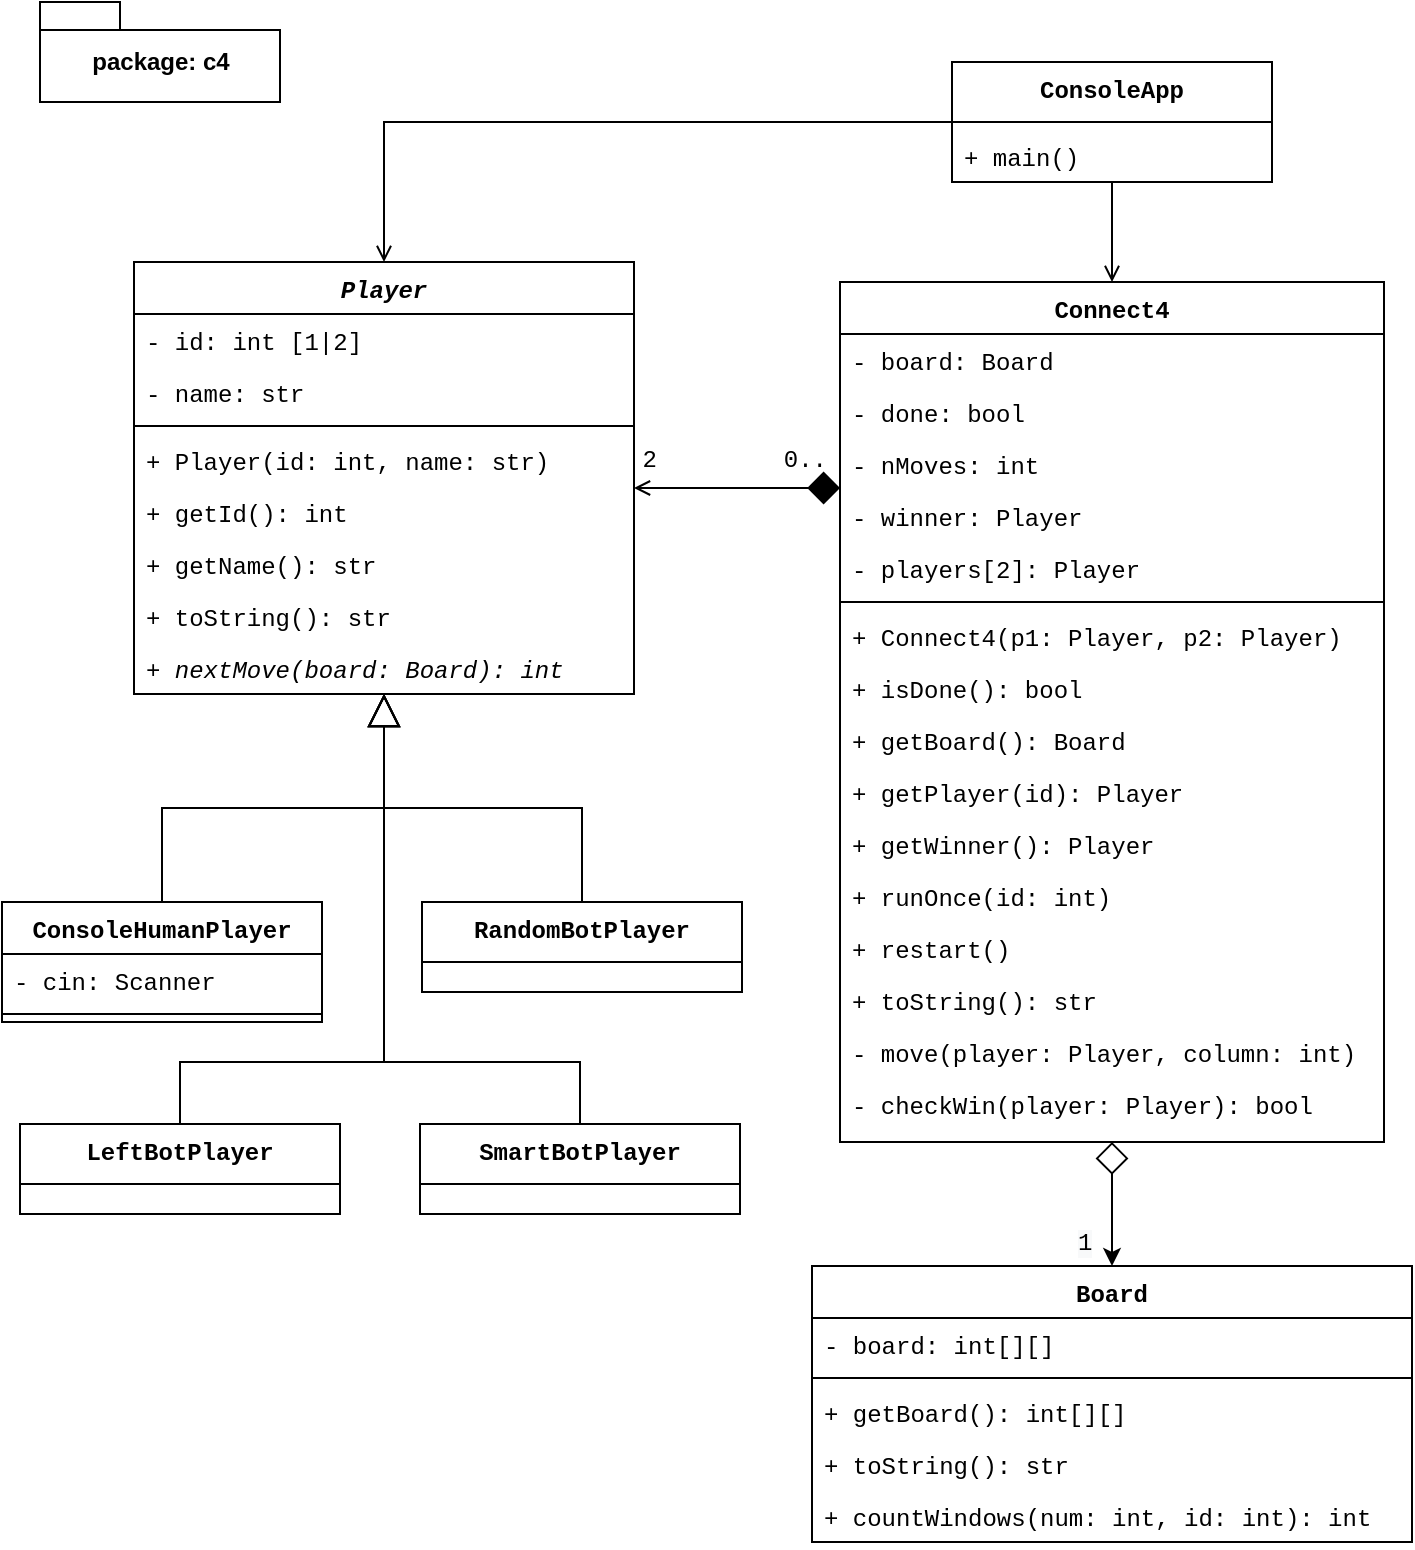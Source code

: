 <mxfile version="14.4.3" type="device"><diagram id="C5RBs43oDa-KdzZeNtuy" name="Page-1"><mxGraphModel dx="1098" dy="657" grid="1" gridSize="10" guides="1" tooltips="1" connect="1" arrows="1" fold="1" page="1" pageScale="1" pageWidth="827" pageHeight="1169" math="0" shadow="0"><root><mxCell id="WIyWlLk6GJQsqaUBKTNV-0"/><mxCell id="WIyWlLk6GJQsqaUBKTNV-1" parent="WIyWlLk6GJQsqaUBKTNV-0"/><mxCell id="aLS7c23yKKQ4hfiHpQws-1" style="edgeStyle=orthogonalEdgeStyle;rounded=0;orthogonalLoop=1;jettySize=auto;html=1;fontFamily=Courier New;startArrow=block;startFill=0;endSize=6;endArrow=none;endFill=0;startSize=14;" parent="WIyWlLk6GJQsqaUBKTNV-1" source="zkfFHV4jXpPFQw0GAbJ--0" target="Y7Sf1XmubRk1hqePaVCG-0" edge="1"><mxGeometry relative="1" as="geometry"><Array as="points"><mxPoint x="252" y="600"/><mxPoint x="150" y="600"/></Array></mxGeometry></mxCell><mxCell id="8WmmuS9TAMPvfEBO88ka-17" style="edgeStyle=orthogonalEdgeStyle;rounded=0;orthogonalLoop=1;jettySize=auto;html=1;entryX=0.5;entryY=0;entryDx=0;entryDy=0;startArrow=block;startFill=0;startSize=14;endSize=14;endArrow=none;endFill=0;" edge="1" parent="WIyWlLk6GJQsqaUBKTNV-1" source="zkfFHV4jXpPFQw0GAbJ--0" target="8WmmuS9TAMPvfEBO88ka-15"><mxGeometry relative="1" as="geometry"><Array as="points"><mxPoint x="252" y="600"/><mxPoint x="350" y="600"/></Array></mxGeometry></mxCell><mxCell id="zkfFHV4jXpPFQw0GAbJ--0" value="Player" style="swimlane;fontStyle=3;align=center;verticalAlign=top;childLayout=stackLayout;horizontal=1;startSize=26;horizontalStack=0;resizeParent=1;resizeLast=0;collapsible=1;marginBottom=0;rounded=0;shadow=0;strokeWidth=1;fontFamily=Courier New;" parent="WIyWlLk6GJQsqaUBKTNV-1" vertex="1"><mxGeometry x="127" y="200" width="250" height="216" as="geometry"><mxRectangle x="230" y="140" width="160" height="26" as="alternateBounds"/></mxGeometry></mxCell><mxCell id="zkfFHV4jXpPFQw0GAbJ--1" value="- id: int [1|2]" style="text;align=left;verticalAlign=top;spacingLeft=4;spacingRight=4;overflow=hidden;rotatable=0;points=[[0,0.5],[1,0.5]];portConstraint=eastwest;fontFamily=Courier New;" parent="zkfFHV4jXpPFQw0GAbJ--0" vertex="1"><mxGeometry y="26" width="250" height="26" as="geometry"/></mxCell><mxCell id="zkfFHV4jXpPFQw0GAbJ--2" value="- name: str" style="text;align=left;verticalAlign=top;spacingLeft=4;spacingRight=4;overflow=hidden;rotatable=0;points=[[0,0.5],[1,0.5]];portConstraint=eastwest;rounded=0;shadow=0;html=0;fontFamily=Courier New;" parent="zkfFHV4jXpPFQw0GAbJ--0" vertex="1"><mxGeometry y="52" width="250" height="26" as="geometry"/></mxCell><mxCell id="zkfFHV4jXpPFQw0GAbJ--4" value="" style="line;html=1;strokeWidth=1;align=left;verticalAlign=middle;spacingTop=-1;spacingLeft=3;spacingRight=3;rotatable=0;labelPosition=right;points=[];portConstraint=eastwest;fontFamily=Courier New;" parent="zkfFHV4jXpPFQw0GAbJ--0" vertex="1"><mxGeometry y="78" width="250" height="8" as="geometry"/></mxCell><mxCell id="aLS7c23yKKQ4hfiHpQws-0" value="+ Player(id: int, name: str)" style="text;align=left;verticalAlign=top;spacingLeft=4;spacingRight=4;overflow=hidden;rotatable=0;points=[[0,0.5],[1,0.5]];portConstraint=eastwest;fontFamily=Courier New;" parent="zkfFHV4jXpPFQw0GAbJ--0" vertex="1"><mxGeometry y="86" width="250" height="26" as="geometry"/></mxCell><mxCell id="K3Dczj70vO66M3RNr7J7-17" value="+ getId(): int" style="text;align=left;verticalAlign=top;spacingLeft=4;spacingRight=4;overflow=hidden;rotatable=0;points=[[0,0.5],[1,0.5]];portConstraint=eastwest;fontFamily=Courier New;" parent="zkfFHV4jXpPFQw0GAbJ--0" vertex="1"><mxGeometry y="112" width="250" height="26" as="geometry"/></mxCell><mxCell id="K3Dczj70vO66M3RNr7J7-18" value="+ getName(): str" style="text;align=left;verticalAlign=top;spacingLeft=4;spacingRight=4;overflow=hidden;rotatable=0;points=[[0,0.5],[1,0.5]];portConstraint=eastwest;fontFamily=Courier New;" parent="zkfFHV4jXpPFQw0GAbJ--0" vertex="1"><mxGeometry y="138" width="250" height="26" as="geometry"/></mxCell><mxCell id="K3Dczj70vO66M3RNr7J7-21" value="+ toString(): str" style="text;align=left;verticalAlign=top;spacingLeft=4;spacingRight=4;overflow=hidden;rotatable=0;points=[[0,0.5],[1,0.5]];portConstraint=eastwest;fontFamily=Courier New;" parent="zkfFHV4jXpPFQw0GAbJ--0" vertex="1"><mxGeometry y="164" width="250" height="26" as="geometry"/></mxCell><mxCell id="zkfFHV4jXpPFQw0GAbJ--5" value="+ nextMove(board: Board): int" style="text;align=left;verticalAlign=top;spacingLeft=4;spacingRight=4;overflow=hidden;rotatable=0;points=[[0,0.5],[1,0.5]];portConstraint=eastwest;fontStyle=2;fontFamily=Courier New;" parent="zkfFHV4jXpPFQw0GAbJ--0" vertex="1"><mxGeometry y="190" width="250" height="26" as="geometry"/></mxCell><mxCell id="8WmmuS9TAMPvfEBO88ka-4" style="edgeStyle=orthogonalEdgeStyle;rounded=0;orthogonalLoop=1;jettySize=auto;html=1;startSize=14;startArrow=diamond;startFill=0;" edge="1" parent="WIyWlLk6GJQsqaUBKTNV-1" source="zkfFHV4jXpPFQw0GAbJ--17" target="8WmmuS9TAMPvfEBO88ka-1"><mxGeometry relative="1" as="geometry"/></mxCell><mxCell id="zkfFHV4jXpPFQw0GAbJ--17" value="Connect4" style="swimlane;fontStyle=1;align=center;verticalAlign=top;childLayout=stackLayout;horizontal=1;startSize=26;horizontalStack=0;resizeParent=1;resizeLast=0;collapsible=1;marginBottom=0;rounded=0;shadow=0;strokeWidth=1;fontFamily=Courier New;" parent="WIyWlLk6GJQsqaUBKTNV-1" vertex="1"><mxGeometry x="480" y="210" width="272" height="430" as="geometry"><mxRectangle x="550" y="140" width="160" height="26" as="alternateBounds"/></mxGeometry></mxCell><mxCell id="zkfFHV4jXpPFQw0GAbJ--18" value="- board: Board" style="text;align=left;verticalAlign=top;spacingLeft=4;spacingRight=4;overflow=hidden;rotatable=0;points=[[0,0.5],[1,0.5]];portConstraint=eastwest;fontFamily=Courier New;" parent="zkfFHV4jXpPFQw0GAbJ--17" vertex="1"><mxGeometry y="26" width="272" height="26" as="geometry"/></mxCell><mxCell id="K3Dczj70vO66M3RNr7J7-7" value="- done: bool" style="text;align=left;verticalAlign=top;spacingLeft=4;spacingRight=4;overflow=hidden;rotatable=0;points=[[0,0.5],[1,0.5]];portConstraint=eastwest;fontFamily=Courier New;" parent="zkfFHV4jXpPFQw0GAbJ--17" vertex="1"><mxGeometry y="52" width="272" height="26" as="geometry"/></mxCell><mxCell id="Y7Sf1XmubRk1hqePaVCG-4" value="- nMoves: int" style="text;align=left;verticalAlign=top;spacingLeft=4;spacingRight=4;overflow=hidden;rotatable=0;points=[[0,0.5],[1,0.5]];portConstraint=eastwest;fontFamily=Courier New;" parent="zkfFHV4jXpPFQw0GAbJ--17" vertex="1"><mxGeometry y="78" width="272" height="26" as="geometry"/></mxCell><mxCell id="Y7Sf1XmubRk1hqePaVCG-6" value="- winner: Player" style="text;align=left;verticalAlign=top;spacingLeft=4;spacingRight=4;overflow=hidden;rotatable=0;points=[[0,0.5],[1,0.5]];portConstraint=eastwest;fontFamily=Courier New;" parent="zkfFHV4jXpPFQw0GAbJ--17" vertex="1"><mxGeometry y="104" width="272" height="26" as="geometry"/></mxCell><mxCell id="K3Dczj70vO66M3RNr7J7-20" value="- players[2]: Player" style="text;align=left;verticalAlign=top;spacingLeft=4;spacingRight=4;overflow=hidden;rotatable=0;points=[[0,0.5],[1,0.5]];portConstraint=eastwest;fontFamily=Courier New;" parent="zkfFHV4jXpPFQw0GAbJ--17" vertex="1"><mxGeometry y="130" width="272" height="26" as="geometry"/></mxCell><mxCell id="zkfFHV4jXpPFQw0GAbJ--23" value="" style="line;html=1;strokeWidth=1;align=left;verticalAlign=middle;spacingTop=-1;spacingLeft=3;spacingRight=3;rotatable=0;labelPosition=right;points=[];portConstraint=eastwest;fontFamily=Courier New;" parent="zkfFHV4jXpPFQw0GAbJ--17" vertex="1"><mxGeometry y="156" width="272" height="8" as="geometry"/></mxCell><mxCell id="K3Dczj70vO66M3RNr7J7-8" value="+ Connect4(p1: Player, p2: Player)" style="text;align=left;verticalAlign=top;spacingLeft=4;spacingRight=4;overflow=hidden;rotatable=0;points=[[0,0.5],[1,0.5]];portConstraint=eastwest;fontFamily=Courier New;" parent="zkfFHV4jXpPFQw0GAbJ--17" vertex="1"><mxGeometry y="164" width="272" height="26" as="geometry"/></mxCell><mxCell id="8WmmuS9TAMPvfEBO88ka-11" value="+ isDone(): bool" style="text;align=left;verticalAlign=top;spacingLeft=4;spacingRight=4;overflow=hidden;rotatable=0;points=[[0,0.5],[1,0.5]];portConstraint=eastwest;fontFamily=Courier New;" vertex="1" parent="zkfFHV4jXpPFQw0GAbJ--17"><mxGeometry y="190" width="272" height="26" as="geometry"/></mxCell><mxCell id="K3Dczj70vO66M3RNr7J7-15" value="+ getBoard(): Board" style="text;align=left;verticalAlign=top;spacingLeft=4;spacingRight=4;overflow=hidden;rotatable=0;points=[[0,0.5],[1,0.5]];portConstraint=eastwest;fontFamily=Courier New;" parent="zkfFHV4jXpPFQw0GAbJ--17" vertex="1"><mxGeometry y="216" width="272" height="26" as="geometry"/></mxCell><mxCell id="Y7Sf1XmubRk1hqePaVCG-7" value="+ getPlayer(id): Player" style="text;align=left;verticalAlign=top;spacingLeft=4;spacingRight=4;overflow=hidden;rotatable=0;points=[[0,0.5],[1,0.5]];portConstraint=eastwest;fontFamily=Courier New;" parent="zkfFHV4jXpPFQw0GAbJ--17" vertex="1"><mxGeometry y="242" width="272" height="26" as="geometry"/></mxCell><mxCell id="Y7Sf1XmubRk1hqePaVCG-9" value="+ getWinner(): Player" style="text;align=left;verticalAlign=top;spacingLeft=4;spacingRight=4;overflow=hidden;rotatable=0;points=[[0,0.5],[1,0.5]];portConstraint=eastwest;fontFamily=Courier New;" parent="zkfFHV4jXpPFQw0GAbJ--17" vertex="1"><mxGeometry y="268" width="272" height="26" as="geometry"/></mxCell><mxCell id="K3Dczj70vO66M3RNr7J7-9" value="+ runOnce(id: int)" style="text;align=left;verticalAlign=top;spacingLeft=4;spacingRight=4;overflow=hidden;rotatable=0;points=[[0,0.5],[1,0.5]];portConstraint=eastwest;fontFamily=Courier New;" parent="zkfFHV4jXpPFQw0GAbJ--17" vertex="1"><mxGeometry y="294" width="272" height="26" as="geometry"/></mxCell><mxCell id="Y7Sf1XmubRk1hqePaVCG-5" value="+ restart()" style="text;align=left;verticalAlign=top;spacingLeft=4;spacingRight=4;overflow=hidden;rotatable=0;points=[[0,0.5],[1,0.5]];portConstraint=eastwest;fontFamily=Courier New;" parent="zkfFHV4jXpPFQw0GAbJ--17" vertex="1"><mxGeometry y="320" width="272" height="26" as="geometry"/></mxCell><mxCell id="8WmmuS9TAMPvfEBO88ka-7" value="+ toString(): str" style="text;align=left;verticalAlign=top;spacingLeft=4;spacingRight=4;overflow=hidden;rotatable=0;points=[[0,0.5],[1,0.5]];portConstraint=eastwest;fontFamily=Courier New;" vertex="1" parent="zkfFHV4jXpPFQw0GAbJ--17"><mxGeometry y="346" width="272" height="26" as="geometry"/></mxCell><mxCell id="zkfFHV4jXpPFQw0GAbJ--25" value="- move(player: Player, column: int)" style="text;align=left;verticalAlign=top;spacingLeft=4;spacingRight=4;overflow=hidden;rotatable=0;points=[[0,0.5],[1,0.5]];portConstraint=eastwest;fontFamily=Courier New;" parent="zkfFHV4jXpPFQw0GAbJ--17" vertex="1"><mxGeometry y="372" width="272" height="26" as="geometry"/></mxCell><mxCell id="zkfFHV4jXpPFQw0GAbJ--24" value="- checkWin(player: Player): bool" style="text;align=left;verticalAlign=top;spacingLeft=4;spacingRight=4;overflow=hidden;rotatable=0;points=[[0,0.5],[1,0.5]];portConstraint=eastwest;fontFamily=Courier New;" parent="zkfFHV4jXpPFQw0GAbJ--17" vertex="1"><mxGeometry y="398" width="272" height="26" as="geometry"/></mxCell><mxCell id="zkfFHV4jXpPFQw0GAbJ--26" value="" style="endArrow=diamond;shadow=0;strokeWidth=1;rounded=0;endFill=1;edgeStyle=elbowEdgeStyle;elbow=vertical;startArrow=open;startFill=0;startSize=6;endSize=14;fontFamily=Courier New;" parent="WIyWlLk6GJQsqaUBKTNV-1" source="zkfFHV4jXpPFQw0GAbJ--0" target="zkfFHV4jXpPFQw0GAbJ--17" edge="1"><mxGeometry x="0.5" y="41" relative="1" as="geometry"><mxPoint x="326" y="322" as="sourcePoint"/><mxPoint x="486" y="322" as="targetPoint"/><mxPoint x="-40" y="32" as="offset"/></mxGeometry></mxCell><mxCell id="zkfFHV4jXpPFQw0GAbJ--28" value="2" style="resizable=0;align=right;verticalAlign=bottom;labelBackgroundColor=none;fontSize=12;fontFamily=Courier New;" parent="zkfFHV4jXpPFQw0GAbJ--26" connectable="0" vertex="1"><mxGeometry x="1" relative="1" as="geometry"><mxPoint x="-90" y="-6" as="offset"/></mxGeometry></mxCell><mxCell id="K3Dczj70vO66M3RNr7J7-2" style="edgeStyle=orthogonalEdgeStyle;rounded=0;orthogonalLoop=1;jettySize=auto;html=1;exitX=0.5;exitY=0;exitDx=0;exitDy=0;entryX=0.5;entryY=1;entryDx=0;entryDy=0;endArrow=block;endFill=0;endSize=14;fontFamily=Courier New;" parent="WIyWlLk6GJQsqaUBKTNV-1" source="K3Dczj70vO66M3RNr7J7-0" target="zkfFHV4jXpPFQw0GAbJ--0" edge="1"><mxGeometry relative="1" as="geometry"><mxPoint x="146" y="530" as="targetPoint"/></mxGeometry></mxCell><mxCell id="K3Dczj70vO66M3RNr7J7-0" value="ConsoleHumanPlayer" style="swimlane;fontStyle=1;align=center;verticalAlign=top;childLayout=stackLayout;horizontal=1;startSize=26;horizontalStack=0;resizeParent=1;resizeLast=0;collapsible=1;marginBottom=0;rounded=0;shadow=0;strokeWidth=1;swimlaneLine=1;fontFamily=Courier New;" parent="WIyWlLk6GJQsqaUBKTNV-1" vertex="1"><mxGeometry x="61" y="520" width="160" height="60" as="geometry"><mxRectangle x="130" y="380" width="160" height="26" as="alternateBounds"/></mxGeometry></mxCell><mxCell id="K3Dczj70vO66M3RNr7J7-19" value="- cin: Scanner" style="text;align=left;verticalAlign=top;spacingLeft=4;spacingRight=4;overflow=hidden;rotatable=0;points=[[0,0.5],[1,0.5]];portConstraint=eastwest;rounded=0;shadow=0;html=0;fontFamily=Courier New;" parent="K3Dczj70vO66M3RNr7J7-0" vertex="1"><mxGeometry y="26" width="160" height="26" as="geometry"/></mxCell><mxCell id="K3Dczj70vO66M3RNr7J7-1" value="" style="line;html=1;strokeWidth=1;align=left;verticalAlign=middle;spacingTop=-1;spacingLeft=3;spacingRight=3;rotatable=0;labelPosition=right;points=[];portConstraint=eastwest;fontFamily=Courier New;" parent="K3Dczj70vO66M3RNr7J7-0" vertex="1"><mxGeometry y="52" width="160" height="8" as="geometry"/></mxCell><mxCell id="K3Dczj70vO66M3RNr7J7-5" style="edgeStyle=orthogonalEdgeStyle;rounded=0;orthogonalLoop=1;jettySize=auto;html=1;entryX=0.5;entryY=1;entryDx=0;entryDy=0;endArrow=block;endFill=0;endSize=14;fontFamily=Courier New;" parent="WIyWlLk6GJQsqaUBKTNV-1" source="K3Dczj70vO66M3RNr7J7-3" target="zkfFHV4jXpPFQw0GAbJ--0" edge="1"><mxGeometry relative="1" as="geometry"><mxPoint x="356" y="530" as="targetPoint"/></mxGeometry></mxCell><mxCell id="K3Dczj70vO66M3RNr7J7-3" value="RandomBotPlayer" style="swimlane;fontStyle=1;align=center;verticalAlign=top;childLayout=stackLayout;horizontal=1;startSize=26;horizontalStack=0;resizeParent=1;resizeLast=0;collapsible=1;marginBottom=0;rounded=0;shadow=0;strokeWidth=1;swimlaneLine=0;fontFamily=Courier New;" parent="WIyWlLk6GJQsqaUBKTNV-1" vertex="1"><mxGeometry x="271" y="520" width="160" height="45" as="geometry"><mxRectangle x="130" y="380" width="160" height="26" as="alternateBounds"/></mxGeometry></mxCell><mxCell id="K3Dczj70vO66M3RNr7J7-4" value="" style="line;html=1;strokeWidth=1;align=left;verticalAlign=middle;spacingTop=-1;spacingLeft=3;spacingRight=3;rotatable=0;labelPosition=right;points=[];portConstraint=eastwest;fontFamily=Courier New;" parent="K3Dczj70vO66M3RNr7J7-3" vertex="1"><mxGeometry y="26" width="160" height="8" as="geometry"/></mxCell><mxCell id="K3Dczj70vO66M3RNr7J7-13" style="edgeStyle=orthogonalEdgeStyle;rounded=0;orthogonalLoop=1;jettySize=auto;html=1;startArrow=open;startFill=0;startSize=6;endArrow=none;endFill=0;endSize=10;fontFamily=Courier New;" parent="WIyWlLk6GJQsqaUBKTNV-1" source="zkfFHV4jXpPFQw0GAbJ--17" target="K3Dczj70vO66M3RNr7J7-10" edge="1"><mxGeometry relative="1" as="geometry"/></mxCell><mxCell id="K3Dczj70vO66M3RNr7J7-16" style="edgeStyle=orthogonalEdgeStyle;rounded=0;orthogonalLoop=1;jettySize=auto;html=1;startArrow=open;startFill=0;startSize=6;endArrow=none;endFill=0;endSize=10;exitX=0.5;exitY=0;exitDx=0;exitDy=0;entryX=0;entryY=0.5;entryDx=0;entryDy=0;fontFamily=Courier New;" parent="WIyWlLk6GJQsqaUBKTNV-1" source="zkfFHV4jXpPFQw0GAbJ--0" target="K3Dczj70vO66M3RNr7J7-10" edge="1"><mxGeometry relative="1" as="geometry"/></mxCell><mxCell id="K3Dczj70vO66M3RNr7J7-10" value="ConsoleApp" style="swimlane;fontStyle=1;align=center;verticalAlign=top;childLayout=stackLayout;horizontal=1;startSize=26;horizontalStack=0;resizeParent=1;resizeLast=0;collapsible=1;marginBottom=0;rounded=0;shadow=0;strokeWidth=1;swimlaneLine=0;fontFamily=Courier New;" parent="WIyWlLk6GJQsqaUBKTNV-1" vertex="1"><mxGeometry x="536" y="100" width="160" height="60" as="geometry"><mxRectangle x="130" y="380" width="160" height="26" as="alternateBounds"/></mxGeometry></mxCell><mxCell id="K3Dczj70vO66M3RNr7J7-11" value="" style="line;html=1;strokeWidth=1;align=left;verticalAlign=middle;spacingTop=-1;spacingLeft=3;spacingRight=3;rotatable=0;labelPosition=right;points=[];portConstraint=eastwest;fontFamily=Courier New;" parent="K3Dczj70vO66M3RNr7J7-10" vertex="1"><mxGeometry y="26" width="160" height="8" as="geometry"/></mxCell><mxCell id="K3Dczj70vO66M3RNr7J7-12" value="+ main()" style="text;align=left;verticalAlign=top;spacingLeft=4;spacingRight=4;overflow=hidden;rotatable=0;points=[[0,0.5],[1,0.5]];portConstraint=eastwest;fontFamily=Courier New;" parent="K3Dczj70vO66M3RNr7J7-10" vertex="1"><mxGeometry y="34" width="160" height="26" as="geometry"/></mxCell><mxCell id="Y7Sf1XmubRk1hqePaVCG-0" value="LeftBotPlayer" style="swimlane;fontStyle=1;align=center;verticalAlign=top;childLayout=stackLayout;horizontal=1;startSize=26;horizontalStack=0;resizeParent=1;resizeLast=0;collapsible=1;marginBottom=0;rounded=0;shadow=0;strokeWidth=1;swimlaneLine=0;fontFamily=Courier New;" parent="WIyWlLk6GJQsqaUBKTNV-1" vertex="1"><mxGeometry x="70" y="631" width="160" height="45" as="geometry"><mxRectangle x="130" y="380" width="160" height="26" as="alternateBounds"/></mxGeometry></mxCell><mxCell id="Y7Sf1XmubRk1hqePaVCG-1" value="" style="line;html=1;strokeWidth=1;align=left;verticalAlign=middle;spacingTop=-1;spacingLeft=3;spacingRight=3;rotatable=0;labelPosition=right;points=[];portConstraint=eastwest;fontFamily=Courier New;" parent="Y7Sf1XmubRk1hqePaVCG-0" vertex="1"><mxGeometry y="26" width="160" height="8" as="geometry"/></mxCell><mxCell id="8WmmuS9TAMPvfEBO88ka-1" value="Board" style="swimlane;fontStyle=1;align=center;verticalAlign=top;childLayout=stackLayout;horizontal=1;startSize=26;horizontalStack=0;resizeParent=1;resizeLast=0;collapsible=1;marginBottom=0;rounded=0;shadow=0;strokeWidth=1;swimlaneLine=1;fontFamily=Courier New;" vertex="1" parent="WIyWlLk6GJQsqaUBKTNV-1"><mxGeometry x="466" y="702" width="300" height="138" as="geometry"><mxRectangle x="130" y="380" width="160" height="26" as="alternateBounds"/></mxGeometry></mxCell><mxCell id="8WmmuS9TAMPvfEBO88ka-6" value="- board: int[][]" style="text;align=left;verticalAlign=top;spacingLeft=4;spacingRight=4;overflow=hidden;rotatable=0;points=[[0,0.5],[1,0.5]];portConstraint=eastwest;fontFamily=Courier New;" vertex="1" parent="8WmmuS9TAMPvfEBO88ka-1"><mxGeometry y="26" width="300" height="26" as="geometry"/></mxCell><mxCell id="8WmmuS9TAMPvfEBO88ka-2" value="" style="line;html=1;strokeWidth=1;align=left;verticalAlign=middle;spacingTop=-1;spacingLeft=3;spacingRight=3;rotatable=0;labelPosition=right;points=[];portConstraint=eastwest;fontFamily=Courier New;" vertex="1" parent="8WmmuS9TAMPvfEBO88ka-1"><mxGeometry y="52" width="300" height="8" as="geometry"/></mxCell><mxCell id="8WmmuS9TAMPvfEBO88ka-10" value="+ getBoard(): int[][]" style="text;align=left;verticalAlign=top;spacingLeft=4;spacingRight=4;overflow=hidden;rotatable=0;points=[[0,0.5],[1,0.5]];portConstraint=eastwest;fontFamily=Courier New;" vertex="1" parent="8WmmuS9TAMPvfEBO88ka-1"><mxGeometry y="60" width="300" height="26" as="geometry"/></mxCell><mxCell id="8WmmuS9TAMPvfEBO88ka-8" value="+ toString(): str" style="text;align=left;verticalAlign=top;spacingLeft=4;spacingRight=4;overflow=hidden;rotatable=0;points=[[0,0.5],[1,0.5]];portConstraint=eastwest;fontFamily=Courier New;" vertex="1" parent="8WmmuS9TAMPvfEBO88ka-1"><mxGeometry y="86" width="300" height="26" as="geometry"/></mxCell><mxCell id="8WmmuS9TAMPvfEBO88ka-9" value="+ countWindows(num: int, id: int): int" style="text;align=left;verticalAlign=top;spacingLeft=4;spacingRight=4;overflow=hidden;rotatable=0;points=[[0,0.5],[1,0.5]];portConstraint=eastwest;fontFamily=Courier New;" vertex="1" parent="8WmmuS9TAMPvfEBO88ka-1"><mxGeometry y="112" width="300" height="26" as="geometry"/></mxCell><mxCell id="8WmmuS9TAMPvfEBO88ka-5" value="&lt;meta charset=&quot;utf-8&quot;&gt;&lt;span style=&quot;color: rgb(0, 0, 0); font-family: &amp;quot;courier new&amp;quot;; font-size: 12px; font-style: normal; font-weight: 400; letter-spacing: normal; text-align: right; text-indent: 0px; text-transform: none; word-spacing: 0px; background-color: rgb(248, 249, 250); display: inline; float: none;&quot;&gt;1&lt;/span&gt;" style="text;whiteSpace=wrap;html=1;" vertex="1" parent="WIyWlLk6GJQsqaUBKTNV-1"><mxGeometry x="597" y="676" width="10" height="20" as="geometry"/></mxCell><mxCell id="8WmmuS9TAMPvfEBO88ka-12" value="package: c4" style="shape=folder;fontStyle=1;spacingTop=10;tabWidth=40;tabHeight=14;tabPosition=left;html=1;" vertex="1" parent="WIyWlLk6GJQsqaUBKTNV-1"><mxGeometry x="80" y="70" width="120" height="50" as="geometry"/></mxCell><mxCell id="8WmmuS9TAMPvfEBO88ka-14" value="0.." style="resizable=0;align=right;verticalAlign=bottom;labelBackgroundColor=none;fontSize=12;fontFamily=Courier New;" connectable="0" vertex="1" parent="WIyWlLk6GJQsqaUBKTNV-1"><mxGeometry x="480" y="308" as="geometry"><mxPoint x="-5" y="-1" as="offset"/></mxGeometry></mxCell><mxCell id="8WmmuS9TAMPvfEBO88ka-15" value="SmartBotPlayer" style="swimlane;fontStyle=1;align=center;verticalAlign=top;childLayout=stackLayout;horizontal=1;startSize=26;horizontalStack=0;resizeParent=1;resizeLast=0;collapsible=1;marginBottom=0;rounded=0;shadow=0;strokeWidth=1;swimlaneLine=0;fontFamily=Courier New;" vertex="1" parent="WIyWlLk6GJQsqaUBKTNV-1"><mxGeometry x="270" y="631" width="160" height="45" as="geometry"><mxRectangle x="130" y="380" width="160" height="26" as="alternateBounds"/></mxGeometry></mxCell><mxCell id="8WmmuS9TAMPvfEBO88ka-16" value="" style="line;html=1;strokeWidth=1;align=left;verticalAlign=middle;spacingTop=-1;spacingLeft=3;spacingRight=3;rotatable=0;labelPosition=right;points=[];portConstraint=eastwest;fontFamily=Courier New;" vertex="1" parent="8WmmuS9TAMPvfEBO88ka-15"><mxGeometry y="26" width="160" height="8" as="geometry"/></mxCell></root></mxGraphModel></diagram></mxfile>